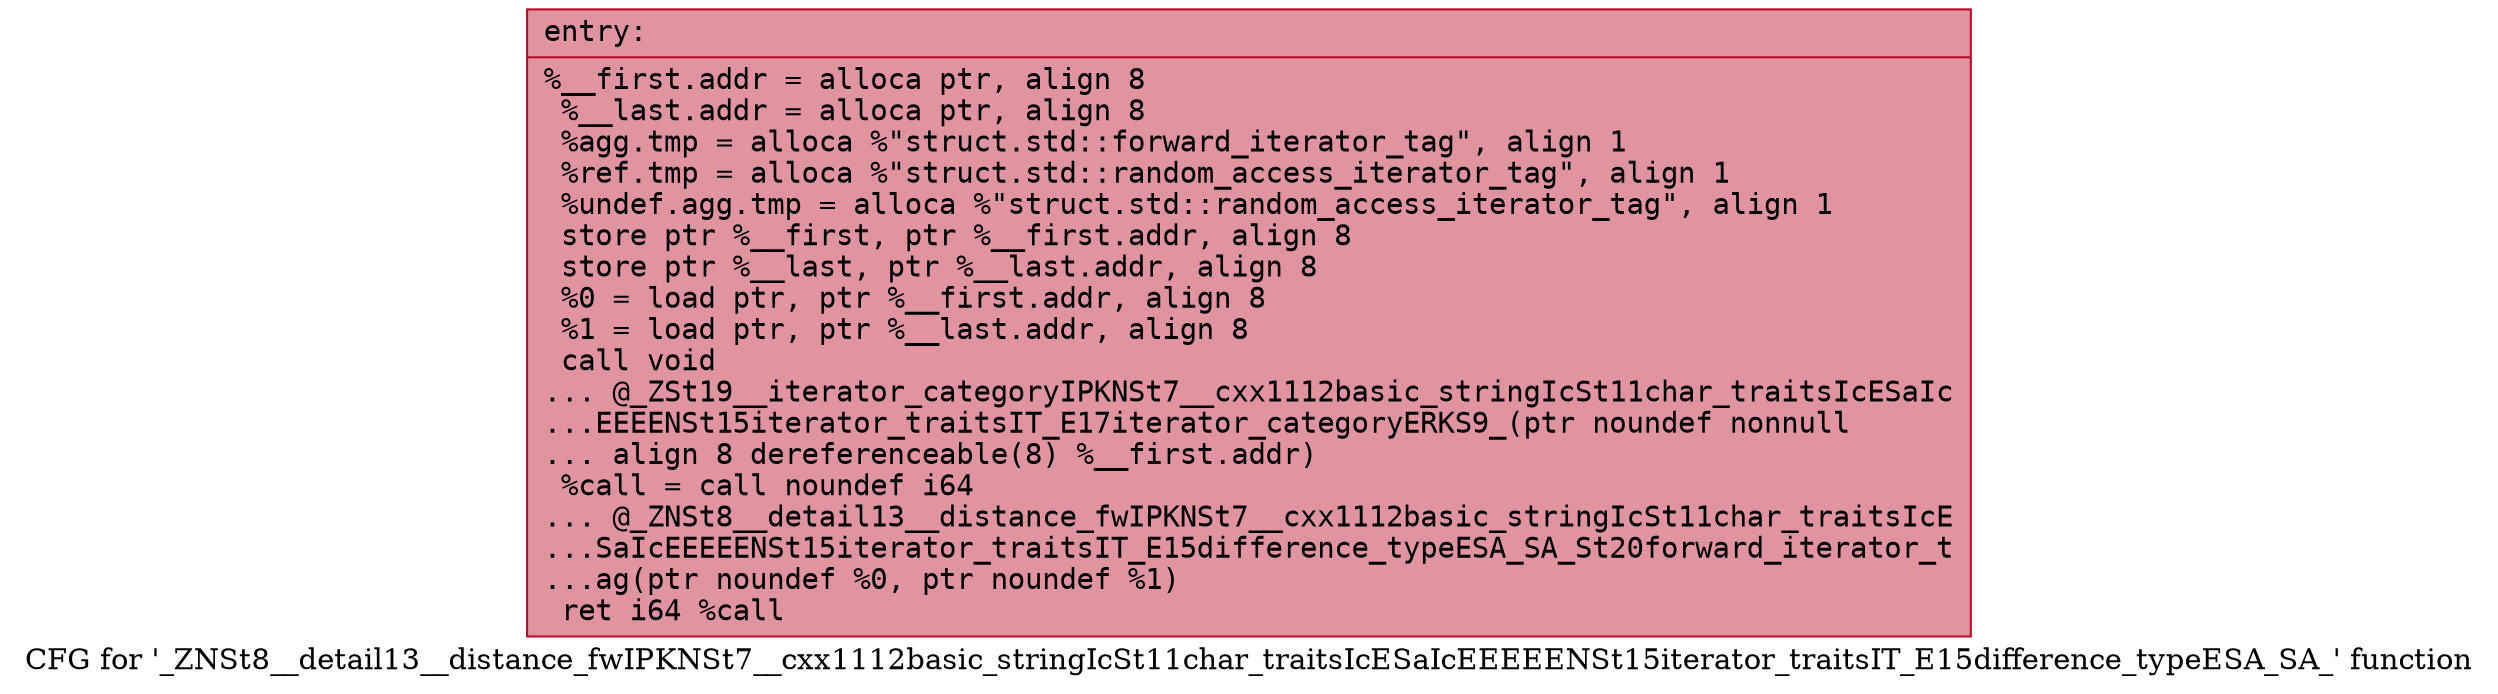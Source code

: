 digraph "CFG for '_ZNSt8__detail13__distance_fwIPKNSt7__cxx1112basic_stringIcSt11char_traitsIcESaIcEEEEENSt15iterator_traitsIT_E15difference_typeESA_SA_' function" {
	label="CFG for '_ZNSt8__detail13__distance_fwIPKNSt7__cxx1112basic_stringIcSt11char_traitsIcESaIcEEEEENSt15iterator_traitsIT_E15difference_typeESA_SA_' function";

	Node0x55c7e09b2e30 [shape=record,color="#b70d28ff", style=filled, fillcolor="#b70d2870" fontname="Courier",label="{entry:\l|  %__first.addr = alloca ptr, align 8\l  %__last.addr = alloca ptr, align 8\l  %agg.tmp = alloca %\"struct.std::forward_iterator_tag\", align 1\l  %ref.tmp = alloca %\"struct.std::random_access_iterator_tag\", align 1\l  %undef.agg.tmp = alloca %\"struct.std::random_access_iterator_tag\", align 1\l  store ptr %__first, ptr %__first.addr, align 8\l  store ptr %__last, ptr %__last.addr, align 8\l  %0 = load ptr, ptr %__first.addr, align 8\l  %1 = load ptr, ptr %__last.addr, align 8\l  call void\l... @_ZSt19__iterator_categoryIPKNSt7__cxx1112basic_stringIcSt11char_traitsIcESaIc\l...EEEENSt15iterator_traitsIT_E17iterator_categoryERKS9_(ptr noundef nonnull\l... align 8 dereferenceable(8) %__first.addr)\l  %call = call noundef i64\l... @_ZNSt8__detail13__distance_fwIPKNSt7__cxx1112basic_stringIcSt11char_traitsIcE\l...SaIcEEEEENSt15iterator_traitsIT_E15difference_typeESA_SA_St20forward_iterator_t\l...ag(ptr noundef %0, ptr noundef %1)\l  ret i64 %call\l}"];
}
